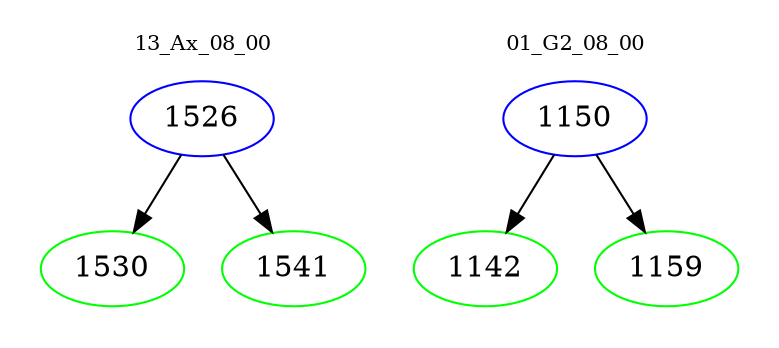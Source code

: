 digraph{
subgraph cluster_0 {
color = white
label = "13_Ax_08_00";
fontsize=10;
T0_1526 [label="1526", color="blue"]
T0_1526 -> T0_1530 [color="black"]
T0_1530 [label="1530", color="green"]
T0_1526 -> T0_1541 [color="black"]
T0_1541 [label="1541", color="green"]
}
subgraph cluster_1 {
color = white
label = "01_G2_08_00";
fontsize=10;
T1_1150 [label="1150", color="blue"]
T1_1150 -> T1_1142 [color="black"]
T1_1142 [label="1142", color="green"]
T1_1150 -> T1_1159 [color="black"]
T1_1159 [label="1159", color="green"]
}
}

